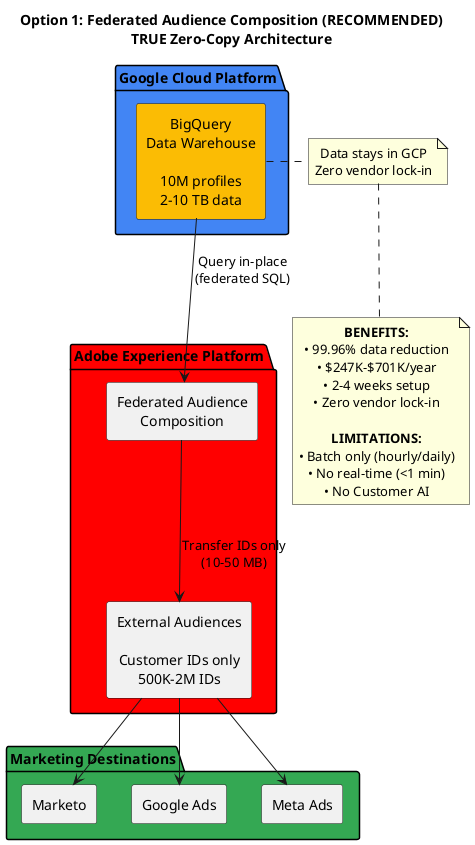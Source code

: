 @startuml
skinparam defaultTextAlignment center
skinparam componentStyle rectangle

title Option 1: Federated Audience Composition (RECOMMENDED)\nTRUE Zero-Copy Architecture

package "Google Cloud Platform" #4285F4 {
  [BigQuery\nData Warehouse\n\n10M profiles\n2-10 TB data] as BQ #FBBC04
}

package "Adobe Experience Platform" #FF0000 {
  [Federated Audience\nComposition] as FAC
  [External Audiences\n\nCustomer IDs only\n500K-2M IDs] as EA
}

package "Marketing Destinations" #34A853 {
  [Marketo] as MKT
  [Google Ads] as GAD
  [Meta Ads] as META
}

BQ -down-> FAC : Query in-place\n(federated SQL)
FAC -down-> EA : Transfer IDs only\n(10-50 MB)
EA -down-> MKT
EA -down-> GAD
EA -down-> META

note right of BQ
Data stays in GCP
Zero vendor lock-in
end note

note bottom
**BENEFITS:**
• 99.96% data reduction
• $247K-$701K/year
• 2-4 weeks setup
• Zero vendor lock-in

**LIMITATIONS:**
• Batch only (hourly/daily)
• No real-time (<1 min)
• No Customer AI
end note

@enduml
